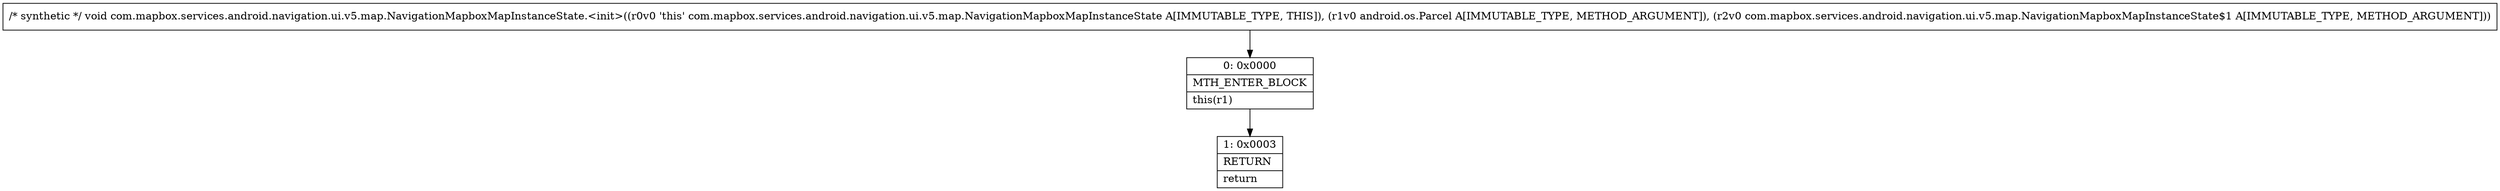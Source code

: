 digraph "CFG forcom.mapbox.services.android.navigation.ui.v5.map.NavigationMapboxMapInstanceState.\<init\>(Landroid\/os\/Parcel;Lcom\/mapbox\/services\/android\/navigation\/ui\/v5\/map\/NavigationMapboxMapInstanceState$1;)V" {
Node_0 [shape=record,label="{0\:\ 0x0000|MTH_ENTER_BLOCK\l|this(r1)\l}"];
Node_1 [shape=record,label="{1\:\ 0x0003|RETURN\l|return\l}"];
MethodNode[shape=record,label="{\/* synthetic *\/ void com.mapbox.services.android.navigation.ui.v5.map.NavigationMapboxMapInstanceState.\<init\>((r0v0 'this' com.mapbox.services.android.navigation.ui.v5.map.NavigationMapboxMapInstanceState A[IMMUTABLE_TYPE, THIS]), (r1v0 android.os.Parcel A[IMMUTABLE_TYPE, METHOD_ARGUMENT]), (r2v0 com.mapbox.services.android.navigation.ui.v5.map.NavigationMapboxMapInstanceState$1 A[IMMUTABLE_TYPE, METHOD_ARGUMENT])) }"];
MethodNode -> Node_0;
Node_0 -> Node_1;
}


